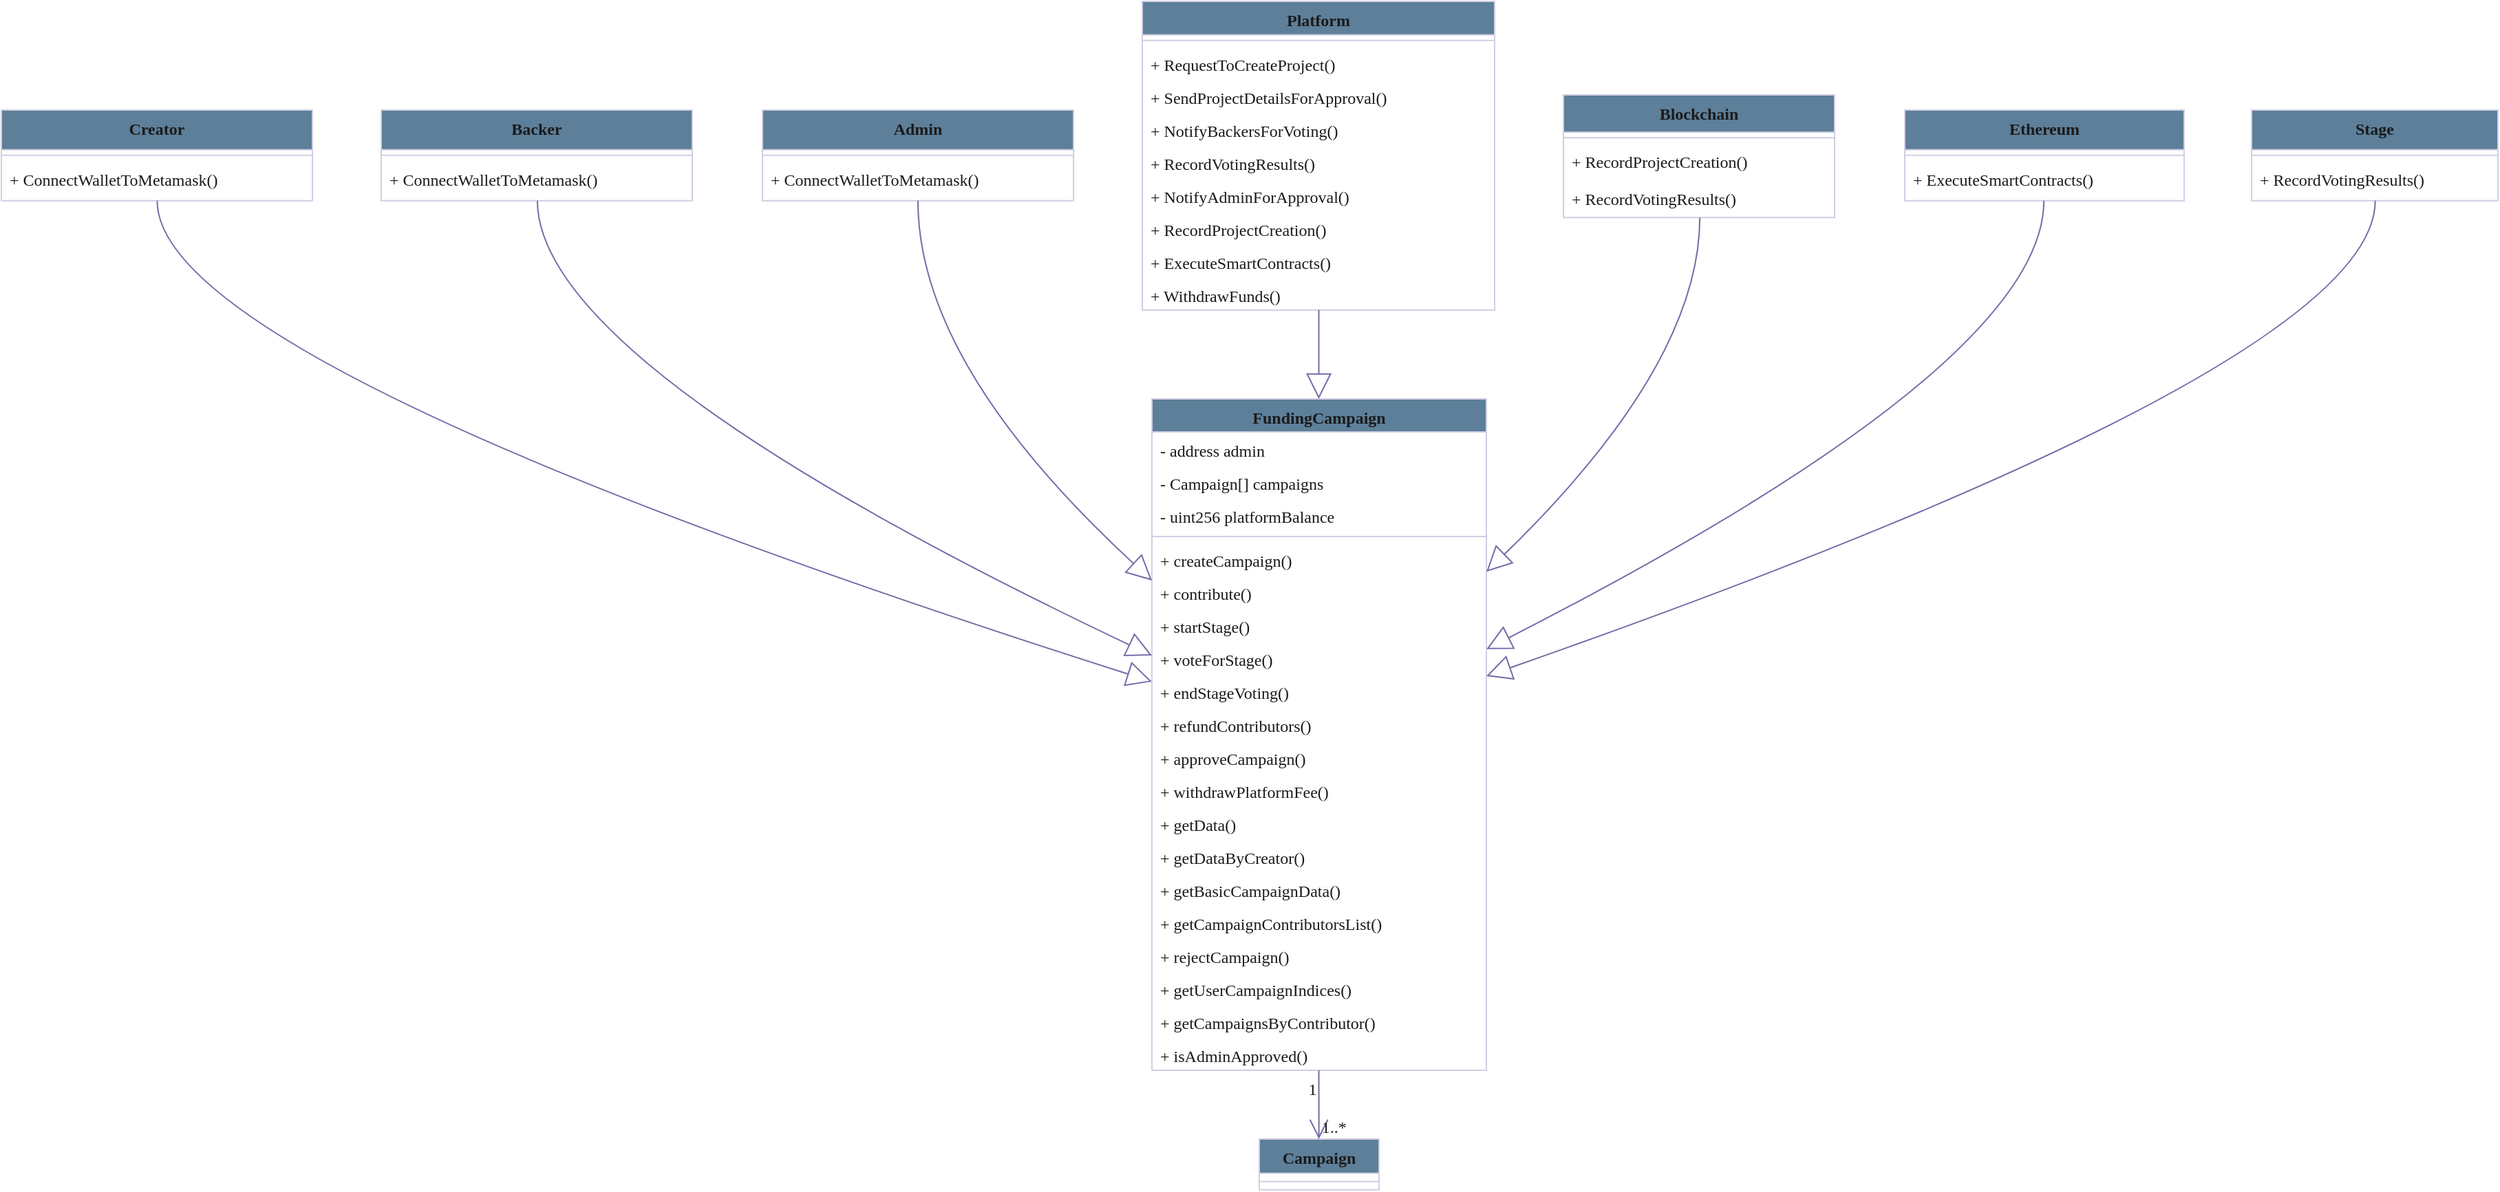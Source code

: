 <mxfile version="24.2.5" type="device">
  <diagram id="C5RBs43oDa-KdzZeNtuy" name="Page-1">
    <mxGraphModel dx="2585" dy="1130" grid="1" gridSize="10" guides="1" tooltips="1" connect="1" arrows="1" fold="1" page="1" pageScale="1" pageWidth="1169" pageHeight="827" math="0" shadow="0">
      <root>
        <mxCell id="WIyWlLk6GJQsqaUBKTNV-0" />
        <mxCell id="WIyWlLk6GJQsqaUBKTNV-1" parent="WIyWlLk6GJQsqaUBKTNV-0" />
        <mxCell id="mVSicSbQPvZCEP8TAuT_-55" value="Creator" style="swimlane;fontStyle=1;align=center;verticalAlign=top;childLayout=stackLayout;horizontal=1;startSize=28.933;horizontalStack=0;resizeParent=1;resizeParentMax=0;resizeLast=0;collapsible=0;marginBottom=0;fontFamily=Times New Roman;labelBackgroundColor=none;fillColor=#5D7F99;strokeColor=#D0CEE2;fontColor=#1A1A1A;rounded=0;" vertex="1" parent="WIyWlLk6GJQsqaUBKTNV-1">
          <mxGeometry x="20" y="499" width="226" height="65.933" as="geometry" />
        </mxCell>
        <mxCell id="mVSicSbQPvZCEP8TAuT_-56" style="line;strokeWidth=1;fillColor=none;align=left;verticalAlign=middle;spacingTop=-1;spacingLeft=3;spacingRight=3;rotatable=0;labelPosition=right;points=[];portConstraint=eastwest;strokeColor=#D0CEE2;fontFamily=Times New Roman;labelBackgroundColor=none;fontColor=#1A1A1A;rounded=0;" vertex="1" parent="mVSicSbQPvZCEP8TAuT_-55">
          <mxGeometry y="28.933" width="226" height="8" as="geometry" />
        </mxCell>
        <mxCell id="mVSicSbQPvZCEP8TAuT_-57" value="+ ConnectWalletToMetamask()" style="text;strokeColor=none;fillColor=none;align=left;verticalAlign=top;spacingLeft=4;spacingRight=4;overflow=hidden;rotatable=0;points=[[0,0.5],[1,0.5]];portConstraint=eastwest;fontFamily=Times New Roman;labelBackgroundColor=none;fontColor=#1A1A1A;rounded=0;" vertex="1" parent="mVSicSbQPvZCEP8TAuT_-55">
          <mxGeometry y="36.933" width="226" height="29" as="geometry" />
        </mxCell>
        <mxCell id="mVSicSbQPvZCEP8TAuT_-58" value="Backer" style="swimlane;fontStyle=1;align=center;verticalAlign=top;childLayout=stackLayout;horizontal=1;startSize=28.933;horizontalStack=0;resizeParent=1;resizeParentMax=0;resizeLast=0;collapsible=0;marginBottom=0;fontFamily=Times New Roman;labelBackgroundColor=none;fillColor=#5D7F99;strokeColor=#D0CEE2;fontColor=#1A1A1A;rounded=0;" vertex="1" parent="WIyWlLk6GJQsqaUBKTNV-1">
          <mxGeometry x="296" y="499" width="226" height="65.933" as="geometry" />
        </mxCell>
        <mxCell id="mVSicSbQPvZCEP8TAuT_-59" style="line;strokeWidth=1;fillColor=none;align=left;verticalAlign=middle;spacingTop=-1;spacingLeft=3;spacingRight=3;rotatable=0;labelPosition=right;points=[];portConstraint=eastwest;strokeColor=#D0CEE2;fontFamily=Times New Roman;labelBackgroundColor=none;fontColor=#1A1A1A;rounded=0;" vertex="1" parent="mVSicSbQPvZCEP8TAuT_-58">
          <mxGeometry y="28.933" width="226" height="8" as="geometry" />
        </mxCell>
        <mxCell id="mVSicSbQPvZCEP8TAuT_-60" value="+ ConnectWalletToMetamask()" style="text;strokeColor=none;fillColor=none;align=left;verticalAlign=top;spacingLeft=4;spacingRight=4;overflow=hidden;rotatable=0;points=[[0,0.5],[1,0.5]];portConstraint=eastwest;fontFamily=Times New Roman;labelBackgroundColor=none;fontColor=#1A1A1A;rounded=0;" vertex="1" parent="mVSicSbQPvZCEP8TAuT_-58">
          <mxGeometry y="36.933" width="226" height="29" as="geometry" />
        </mxCell>
        <mxCell id="mVSicSbQPvZCEP8TAuT_-61" value="Admin" style="swimlane;fontStyle=1;align=center;verticalAlign=top;childLayout=stackLayout;horizontal=1;startSize=28.933;horizontalStack=0;resizeParent=1;resizeParentMax=0;resizeLast=0;collapsible=0;marginBottom=0;fontFamily=Times New Roman;labelBackgroundColor=none;fillColor=#5D7F99;strokeColor=#D0CEE2;fontColor=#1A1A1A;rounded=0;" vertex="1" parent="WIyWlLk6GJQsqaUBKTNV-1">
          <mxGeometry x="573" y="499" width="226" height="65.933" as="geometry" />
        </mxCell>
        <mxCell id="mVSicSbQPvZCEP8TAuT_-62" style="line;strokeWidth=1;fillColor=none;align=left;verticalAlign=middle;spacingTop=-1;spacingLeft=3;spacingRight=3;rotatable=0;labelPosition=right;points=[];portConstraint=eastwest;strokeColor=#D0CEE2;fontFamily=Times New Roman;labelBackgroundColor=none;fontColor=#1A1A1A;rounded=0;" vertex="1" parent="mVSicSbQPvZCEP8TAuT_-61">
          <mxGeometry y="28.933" width="226" height="8" as="geometry" />
        </mxCell>
        <mxCell id="mVSicSbQPvZCEP8TAuT_-63" value="+ ConnectWalletToMetamask()" style="text;strokeColor=none;fillColor=none;align=left;verticalAlign=top;spacingLeft=4;spacingRight=4;overflow=hidden;rotatable=0;points=[[0,0.5],[1,0.5]];portConstraint=eastwest;fontFamily=Times New Roman;labelBackgroundColor=none;fontColor=#1A1A1A;rounded=0;" vertex="1" parent="mVSicSbQPvZCEP8TAuT_-61">
          <mxGeometry y="36.933" width="226" height="29" as="geometry" />
        </mxCell>
        <mxCell id="mVSicSbQPvZCEP8TAuT_-64" value="Platform" style="swimlane;fontStyle=1;align=center;verticalAlign=top;childLayout=stackLayout;horizontal=1;startSize=24.316;horizontalStack=0;resizeParent=1;resizeParentMax=0;resizeLast=0;collapsible=0;marginBottom=0;fontFamily=Times New Roman;labelBackgroundColor=none;fillColor=#5D7F99;strokeColor=#D0CEE2;fontColor=#1A1A1A;rounded=0;" vertex="1" parent="WIyWlLk6GJQsqaUBKTNV-1">
          <mxGeometry x="849" y="420" width="256" height="224.316" as="geometry" />
        </mxCell>
        <mxCell id="mVSicSbQPvZCEP8TAuT_-65" style="line;strokeWidth=1;fillColor=none;align=left;verticalAlign=middle;spacingTop=-1;spacingLeft=3;spacingRight=3;rotatable=0;labelPosition=right;points=[];portConstraint=eastwest;strokeColor=#D0CEE2;fontFamily=Times New Roman;labelBackgroundColor=none;fontColor=#1A1A1A;rounded=0;" vertex="1" parent="mVSicSbQPvZCEP8TAuT_-64">
          <mxGeometry y="24.316" width="256" height="8" as="geometry" />
        </mxCell>
        <mxCell id="mVSicSbQPvZCEP8TAuT_-66" value="+ RequestToCreateProject()" style="text;strokeColor=none;fillColor=none;align=left;verticalAlign=top;spacingLeft=4;spacingRight=4;overflow=hidden;rotatable=0;points=[[0,0.5],[1,0.5]];portConstraint=eastwest;fontFamily=Times New Roman;labelBackgroundColor=none;fontColor=#1A1A1A;rounded=0;" vertex="1" parent="mVSicSbQPvZCEP8TAuT_-64">
          <mxGeometry y="32.316" width="256" height="24" as="geometry" />
        </mxCell>
        <mxCell id="mVSicSbQPvZCEP8TAuT_-67" value="+ SendProjectDetailsForApproval()" style="text;strokeColor=none;fillColor=none;align=left;verticalAlign=top;spacingLeft=4;spacingRight=4;overflow=hidden;rotatable=0;points=[[0,0.5],[1,0.5]];portConstraint=eastwest;fontFamily=Times New Roman;labelBackgroundColor=none;fontColor=#1A1A1A;rounded=0;" vertex="1" parent="mVSicSbQPvZCEP8TAuT_-64">
          <mxGeometry y="56.316" width="256" height="24" as="geometry" />
        </mxCell>
        <mxCell id="mVSicSbQPvZCEP8TAuT_-68" value="+ NotifyBackersForVoting()" style="text;strokeColor=none;fillColor=none;align=left;verticalAlign=top;spacingLeft=4;spacingRight=4;overflow=hidden;rotatable=0;points=[[0,0.5],[1,0.5]];portConstraint=eastwest;fontFamily=Times New Roman;labelBackgroundColor=none;fontColor=#1A1A1A;rounded=0;" vertex="1" parent="mVSicSbQPvZCEP8TAuT_-64">
          <mxGeometry y="80.316" width="256" height="24" as="geometry" />
        </mxCell>
        <mxCell id="mVSicSbQPvZCEP8TAuT_-69" value="+ RecordVotingResults()" style="text;strokeColor=none;fillColor=none;align=left;verticalAlign=top;spacingLeft=4;spacingRight=4;overflow=hidden;rotatable=0;points=[[0,0.5],[1,0.5]];portConstraint=eastwest;fontFamily=Times New Roman;labelBackgroundColor=none;fontColor=#1A1A1A;rounded=0;" vertex="1" parent="mVSicSbQPvZCEP8TAuT_-64">
          <mxGeometry y="104.316" width="256" height="24" as="geometry" />
        </mxCell>
        <mxCell id="mVSicSbQPvZCEP8TAuT_-70" value="+ NotifyAdminForApproval()" style="text;strokeColor=none;fillColor=none;align=left;verticalAlign=top;spacingLeft=4;spacingRight=4;overflow=hidden;rotatable=0;points=[[0,0.5],[1,0.5]];portConstraint=eastwest;fontFamily=Times New Roman;labelBackgroundColor=none;fontColor=#1A1A1A;rounded=0;" vertex="1" parent="mVSicSbQPvZCEP8TAuT_-64">
          <mxGeometry y="128.316" width="256" height="24" as="geometry" />
        </mxCell>
        <mxCell id="mVSicSbQPvZCEP8TAuT_-71" value="+ RecordProjectCreation()" style="text;strokeColor=none;fillColor=none;align=left;verticalAlign=top;spacingLeft=4;spacingRight=4;overflow=hidden;rotatable=0;points=[[0,0.5],[1,0.5]];portConstraint=eastwest;fontFamily=Times New Roman;labelBackgroundColor=none;fontColor=#1A1A1A;rounded=0;" vertex="1" parent="mVSicSbQPvZCEP8TAuT_-64">
          <mxGeometry y="152.316" width="256" height="24" as="geometry" />
        </mxCell>
        <mxCell id="mVSicSbQPvZCEP8TAuT_-72" value="+ ExecuteSmartContracts()" style="text;strokeColor=none;fillColor=none;align=left;verticalAlign=top;spacingLeft=4;spacingRight=4;overflow=hidden;rotatable=0;points=[[0,0.5],[1,0.5]];portConstraint=eastwest;fontFamily=Times New Roman;labelBackgroundColor=none;fontColor=#1A1A1A;rounded=0;" vertex="1" parent="mVSicSbQPvZCEP8TAuT_-64">
          <mxGeometry y="176.316" width="256" height="24" as="geometry" />
        </mxCell>
        <mxCell id="mVSicSbQPvZCEP8TAuT_-73" value="+ WithdrawFunds()" style="text;strokeColor=none;fillColor=none;align=left;verticalAlign=top;spacingLeft=4;spacingRight=4;overflow=hidden;rotatable=0;points=[[0,0.5],[1,0.5]];portConstraint=eastwest;fontFamily=Times New Roman;labelBackgroundColor=none;fontColor=#1A1A1A;rounded=0;" vertex="1" parent="mVSicSbQPvZCEP8TAuT_-64">
          <mxGeometry y="200.316" width="256" height="24" as="geometry" />
        </mxCell>
        <mxCell id="mVSicSbQPvZCEP8TAuT_-74" value="Blockchain" style="swimlane;fontStyle=1;align=center;verticalAlign=top;childLayout=stackLayout;horizontal=1;startSize=27.143;horizontalStack=0;resizeParent=1;resizeParentMax=0;resizeLast=0;collapsible=0;marginBottom=0;fontFamily=Times New Roman;labelBackgroundColor=none;fillColor=#5D7F99;strokeColor=#D0CEE2;fontColor=#1A1A1A;rounded=0;" vertex="1" parent="WIyWlLk6GJQsqaUBKTNV-1">
          <mxGeometry x="1155" y="488" width="197" height="89.143" as="geometry" />
        </mxCell>
        <mxCell id="mVSicSbQPvZCEP8TAuT_-75" style="line;strokeWidth=1;fillColor=none;align=left;verticalAlign=middle;spacingTop=-1;spacingLeft=3;spacingRight=3;rotatable=0;labelPosition=right;points=[];portConstraint=eastwest;strokeColor=#D0CEE2;fontFamily=Times New Roman;labelBackgroundColor=none;fontColor=#1A1A1A;rounded=0;" vertex="1" parent="mVSicSbQPvZCEP8TAuT_-74">
          <mxGeometry y="27.143" width="197" height="8" as="geometry" />
        </mxCell>
        <mxCell id="mVSicSbQPvZCEP8TAuT_-76" value="+ RecordProjectCreation()" style="text;strokeColor=none;fillColor=none;align=left;verticalAlign=top;spacingLeft=4;spacingRight=4;overflow=hidden;rotatable=0;points=[[0,0.5],[1,0.5]];portConstraint=eastwest;fontFamily=Times New Roman;labelBackgroundColor=none;fontColor=#1A1A1A;rounded=0;" vertex="1" parent="mVSicSbQPvZCEP8TAuT_-74">
          <mxGeometry y="35.143" width="197" height="27" as="geometry" />
        </mxCell>
        <mxCell id="mVSicSbQPvZCEP8TAuT_-77" value="+ RecordVotingResults()" style="text;strokeColor=none;fillColor=none;align=left;verticalAlign=top;spacingLeft=4;spacingRight=4;overflow=hidden;rotatable=0;points=[[0,0.5],[1,0.5]];portConstraint=eastwest;fontFamily=Times New Roman;labelBackgroundColor=none;fontColor=#1A1A1A;rounded=0;" vertex="1" parent="mVSicSbQPvZCEP8TAuT_-74">
          <mxGeometry y="62.143" width="197" height="27" as="geometry" />
        </mxCell>
        <mxCell id="mVSicSbQPvZCEP8TAuT_-78" value="Ethereum" style="swimlane;fontStyle=1;align=center;verticalAlign=top;childLayout=stackLayout;horizontal=1;startSize=28.933;horizontalStack=0;resizeParent=1;resizeParentMax=0;resizeLast=0;collapsible=0;marginBottom=0;fontFamily=Times New Roman;labelBackgroundColor=none;fillColor=#5D7F99;strokeColor=#D0CEE2;fontColor=#1A1A1A;rounded=0;" vertex="1" parent="WIyWlLk6GJQsqaUBKTNV-1">
          <mxGeometry x="1403" y="499" width="203" height="65.933" as="geometry" />
        </mxCell>
        <mxCell id="mVSicSbQPvZCEP8TAuT_-79" style="line;strokeWidth=1;fillColor=none;align=left;verticalAlign=middle;spacingTop=-1;spacingLeft=3;spacingRight=3;rotatable=0;labelPosition=right;points=[];portConstraint=eastwest;strokeColor=#D0CEE2;fontFamily=Times New Roman;labelBackgroundColor=none;fontColor=#1A1A1A;rounded=0;" vertex="1" parent="mVSicSbQPvZCEP8TAuT_-78">
          <mxGeometry y="28.933" width="203" height="8" as="geometry" />
        </mxCell>
        <mxCell id="mVSicSbQPvZCEP8TAuT_-80" value="+ ExecuteSmartContracts()" style="text;strokeColor=none;fillColor=none;align=left;verticalAlign=top;spacingLeft=4;spacingRight=4;overflow=hidden;rotatable=0;points=[[0,0.5],[1,0.5]];portConstraint=eastwest;fontFamily=Times New Roman;labelBackgroundColor=none;fontColor=#1A1A1A;rounded=0;" vertex="1" parent="mVSicSbQPvZCEP8TAuT_-78">
          <mxGeometry y="36.933" width="203" height="29" as="geometry" />
        </mxCell>
        <mxCell id="mVSicSbQPvZCEP8TAuT_-81" value="Stage" style="swimlane;fontStyle=1;align=center;verticalAlign=top;childLayout=stackLayout;horizontal=1;startSize=28.933;horizontalStack=0;resizeParent=1;resizeParentMax=0;resizeLast=0;collapsible=0;marginBottom=0;fontFamily=Times New Roman;labelBackgroundColor=none;fillColor=#5D7F99;strokeColor=#D0CEE2;fontColor=#1A1A1A;rounded=0;" vertex="1" parent="WIyWlLk6GJQsqaUBKTNV-1">
          <mxGeometry x="1655" y="499" width="179" height="65.933" as="geometry" />
        </mxCell>
        <mxCell id="mVSicSbQPvZCEP8TAuT_-82" style="line;strokeWidth=1;fillColor=none;align=left;verticalAlign=middle;spacingTop=-1;spacingLeft=3;spacingRight=3;rotatable=0;labelPosition=right;points=[];portConstraint=eastwest;strokeColor=#D0CEE2;fontFamily=Times New Roman;labelBackgroundColor=none;fontColor=#1A1A1A;rounded=0;" vertex="1" parent="mVSicSbQPvZCEP8TAuT_-81">
          <mxGeometry y="28.933" width="179" height="8" as="geometry" />
        </mxCell>
        <mxCell id="mVSicSbQPvZCEP8TAuT_-83" value="+ RecordVotingResults()" style="text;strokeColor=none;fillColor=none;align=left;verticalAlign=top;spacingLeft=4;spacingRight=4;overflow=hidden;rotatable=0;points=[[0,0.5],[1,0.5]];portConstraint=eastwest;fontFamily=Times New Roman;labelBackgroundColor=none;fontColor=#1A1A1A;rounded=0;" vertex="1" parent="mVSicSbQPvZCEP8TAuT_-81">
          <mxGeometry y="36.933" width="179" height="29" as="geometry" />
        </mxCell>
        <mxCell id="mVSicSbQPvZCEP8TAuT_-84" value="FundingCampaign" style="swimlane;fontStyle=1;align=center;verticalAlign=top;childLayout=stackLayout;horizontal=1;startSize=24.017;horizontalStack=0;resizeParent=1;resizeParentMax=0;resizeLast=0;collapsible=0;marginBottom=0;fontFamily=Times New Roman;labelBackgroundColor=none;fillColor=#5D7F99;strokeColor=#D0CEE2;fontColor=#1A1A1A;rounded=0;" vertex="1" parent="WIyWlLk6GJQsqaUBKTNV-1">
          <mxGeometry x="856" y="709" width="243" height="488.017" as="geometry" />
        </mxCell>
        <mxCell id="mVSicSbQPvZCEP8TAuT_-85" value="- address admin" style="text;strokeColor=none;fillColor=none;align=left;verticalAlign=top;spacingLeft=4;spacingRight=4;overflow=hidden;rotatable=0;points=[[0,0.5],[1,0.5]];portConstraint=eastwest;fontFamily=Times New Roman;labelBackgroundColor=none;fontColor=#1A1A1A;rounded=0;" vertex="1" parent="mVSicSbQPvZCEP8TAuT_-84">
          <mxGeometry y="24.017" width="243" height="24" as="geometry" />
        </mxCell>
        <mxCell id="mVSicSbQPvZCEP8TAuT_-86" value="- Campaign[] campaigns" style="text;strokeColor=none;fillColor=none;align=left;verticalAlign=top;spacingLeft=4;spacingRight=4;overflow=hidden;rotatable=0;points=[[0,0.5],[1,0.5]];portConstraint=eastwest;fontFamily=Times New Roman;labelBackgroundColor=none;fontColor=#1A1A1A;rounded=0;" vertex="1" parent="mVSicSbQPvZCEP8TAuT_-84">
          <mxGeometry y="48.017" width="243" height="24" as="geometry" />
        </mxCell>
        <mxCell id="mVSicSbQPvZCEP8TAuT_-87" value="- uint256 platformBalance" style="text;strokeColor=none;fillColor=none;align=left;verticalAlign=top;spacingLeft=4;spacingRight=4;overflow=hidden;rotatable=0;points=[[0,0.5],[1,0.5]];portConstraint=eastwest;fontFamily=Times New Roman;labelBackgroundColor=none;fontColor=#1A1A1A;rounded=0;" vertex="1" parent="mVSicSbQPvZCEP8TAuT_-84">
          <mxGeometry y="72.017" width="243" height="24" as="geometry" />
        </mxCell>
        <mxCell id="mVSicSbQPvZCEP8TAuT_-88" style="line;strokeWidth=1;fillColor=none;align=left;verticalAlign=middle;spacingTop=-1;spacingLeft=3;spacingRight=3;rotatable=0;labelPosition=right;points=[];portConstraint=eastwest;strokeColor=#D0CEE2;fontFamily=Times New Roman;labelBackgroundColor=none;fontColor=#1A1A1A;rounded=0;" vertex="1" parent="mVSicSbQPvZCEP8TAuT_-84">
          <mxGeometry y="96.017" width="243" height="8" as="geometry" />
        </mxCell>
        <mxCell id="mVSicSbQPvZCEP8TAuT_-89" value="+ createCampaign()" style="text;strokeColor=none;fillColor=none;align=left;verticalAlign=top;spacingLeft=4;spacingRight=4;overflow=hidden;rotatable=0;points=[[0,0.5],[1,0.5]];portConstraint=eastwest;fontFamily=Times New Roman;labelBackgroundColor=none;fontColor=#1A1A1A;rounded=0;" vertex="1" parent="mVSicSbQPvZCEP8TAuT_-84">
          <mxGeometry y="104.017" width="243" height="24" as="geometry" />
        </mxCell>
        <mxCell id="mVSicSbQPvZCEP8TAuT_-90" value="+ contribute()" style="text;strokeColor=none;fillColor=none;align=left;verticalAlign=top;spacingLeft=4;spacingRight=4;overflow=hidden;rotatable=0;points=[[0,0.5],[1,0.5]];portConstraint=eastwest;fontFamily=Times New Roman;labelBackgroundColor=none;fontColor=#1A1A1A;rounded=0;" vertex="1" parent="mVSicSbQPvZCEP8TAuT_-84">
          <mxGeometry y="128.017" width="243" height="24" as="geometry" />
        </mxCell>
        <mxCell id="mVSicSbQPvZCEP8TAuT_-91" value="+ startStage()" style="text;strokeColor=none;fillColor=none;align=left;verticalAlign=top;spacingLeft=4;spacingRight=4;overflow=hidden;rotatable=0;points=[[0,0.5],[1,0.5]];portConstraint=eastwest;fontFamily=Times New Roman;labelBackgroundColor=none;fontColor=#1A1A1A;rounded=0;" vertex="1" parent="mVSicSbQPvZCEP8TAuT_-84">
          <mxGeometry y="152.017" width="243" height="24" as="geometry" />
        </mxCell>
        <mxCell id="mVSicSbQPvZCEP8TAuT_-92" value="+ voteForStage()" style="text;strokeColor=none;fillColor=none;align=left;verticalAlign=top;spacingLeft=4;spacingRight=4;overflow=hidden;rotatable=0;points=[[0,0.5],[1,0.5]];portConstraint=eastwest;fontFamily=Times New Roman;labelBackgroundColor=none;fontColor=#1A1A1A;rounded=0;" vertex="1" parent="mVSicSbQPvZCEP8TAuT_-84">
          <mxGeometry y="176.017" width="243" height="24" as="geometry" />
        </mxCell>
        <mxCell id="mVSicSbQPvZCEP8TAuT_-93" value="+ endStageVoting()" style="text;strokeColor=none;fillColor=none;align=left;verticalAlign=top;spacingLeft=4;spacingRight=4;overflow=hidden;rotatable=0;points=[[0,0.5],[1,0.5]];portConstraint=eastwest;fontFamily=Times New Roman;labelBackgroundColor=none;fontColor=#1A1A1A;rounded=0;" vertex="1" parent="mVSicSbQPvZCEP8TAuT_-84">
          <mxGeometry y="200.017" width="243" height="24" as="geometry" />
        </mxCell>
        <mxCell id="mVSicSbQPvZCEP8TAuT_-94" value="+ refundContributors()" style="text;strokeColor=none;fillColor=none;align=left;verticalAlign=top;spacingLeft=4;spacingRight=4;overflow=hidden;rotatable=0;points=[[0,0.5],[1,0.5]];portConstraint=eastwest;fontFamily=Times New Roman;labelBackgroundColor=none;fontColor=#1A1A1A;rounded=0;" vertex="1" parent="mVSicSbQPvZCEP8TAuT_-84">
          <mxGeometry y="224.017" width="243" height="24" as="geometry" />
        </mxCell>
        <mxCell id="mVSicSbQPvZCEP8TAuT_-95" value="+ approveCampaign()" style="text;strokeColor=none;fillColor=none;align=left;verticalAlign=top;spacingLeft=4;spacingRight=4;overflow=hidden;rotatable=0;points=[[0,0.5],[1,0.5]];portConstraint=eastwest;fontFamily=Times New Roman;labelBackgroundColor=none;fontColor=#1A1A1A;rounded=0;" vertex="1" parent="mVSicSbQPvZCEP8TAuT_-84">
          <mxGeometry y="248.017" width="243" height="24" as="geometry" />
        </mxCell>
        <mxCell id="mVSicSbQPvZCEP8TAuT_-96" value="+ withdrawPlatformFee()" style="text;strokeColor=none;fillColor=none;align=left;verticalAlign=top;spacingLeft=4;spacingRight=4;overflow=hidden;rotatable=0;points=[[0,0.5],[1,0.5]];portConstraint=eastwest;fontFamily=Times New Roman;labelBackgroundColor=none;fontColor=#1A1A1A;rounded=0;" vertex="1" parent="mVSicSbQPvZCEP8TAuT_-84">
          <mxGeometry y="272.017" width="243" height="24" as="geometry" />
        </mxCell>
        <mxCell id="mVSicSbQPvZCEP8TAuT_-97" value="+ getData()" style="text;strokeColor=none;fillColor=none;align=left;verticalAlign=top;spacingLeft=4;spacingRight=4;overflow=hidden;rotatable=0;points=[[0,0.5],[1,0.5]];portConstraint=eastwest;fontFamily=Times New Roman;labelBackgroundColor=none;fontColor=#1A1A1A;rounded=0;" vertex="1" parent="mVSicSbQPvZCEP8TAuT_-84">
          <mxGeometry y="296.017" width="243" height="24" as="geometry" />
        </mxCell>
        <mxCell id="mVSicSbQPvZCEP8TAuT_-98" value="+ getDataByCreator()" style="text;strokeColor=none;fillColor=none;align=left;verticalAlign=top;spacingLeft=4;spacingRight=4;overflow=hidden;rotatable=0;points=[[0,0.5],[1,0.5]];portConstraint=eastwest;fontFamily=Times New Roman;labelBackgroundColor=none;fontColor=#1A1A1A;rounded=0;" vertex="1" parent="mVSicSbQPvZCEP8TAuT_-84">
          <mxGeometry y="320.017" width="243" height="24" as="geometry" />
        </mxCell>
        <mxCell id="mVSicSbQPvZCEP8TAuT_-99" value="+ getBasicCampaignData()" style="text;strokeColor=none;fillColor=none;align=left;verticalAlign=top;spacingLeft=4;spacingRight=4;overflow=hidden;rotatable=0;points=[[0,0.5],[1,0.5]];portConstraint=eastwest;fontFamily=Times New Roman;labelBackgroundColor=none;fontColor=#1A1A1A;rounded=0;" vertex="1" parent="mVSicSbQPvZCEP8TAuT_-84">
          <mxGeometry y="344.017" width="243" height="24" as="geometry" />
        </mxCell>
        <mxCell id="mVSicSbQPvZCEP8TAuT_-100" value="+ getCampaignContributorsList()" style="text;strokeColor=none;fillColor=none;align=left;verticalAlign=top;spacingLeft=4;spacingRight=4;overflow=hidden;rotatable=0;points=[[0,0.5],[1,0.5]];portConstraint=eastwest;fontFamily=Times New Roman;labelBackgroundColor=none;fontColor=#1A1A1A;rounded=0;" vertex="1" parent="mVSicSbQPvZCEP8TAuT_-84">
          <mxGeometry y="368.017" width="243" height="24" as="geometry" />
        </mxCell>
        <mxCell id="mVSicSbQPvZCEP8TAuT_-101" value="+ rejectCampaign()" style="text;strokeColor=none;fillColor=none;align=left;verticalAlign=top;spacingLeft=4;spacingRight=4;overflow=hidden;rotatable=0;points=[[0,0.5],[1,0.5]];portConstraint=eastwest;fontFamily=Times New Roman;labelBackgroundColor=none;fontColor=#1A1A1A;rounded=0;" vertex="1" parent="mVSicSbQPvZCEP8TAuT_-84">
          <mxGeometry y="392.017" width="243" height="24" as="geometry" />
        </mxCell>
        <mxCell id="mVSicSbQPvZCEP8TAuT_-102" value="+ getUserCampaignIndices()" style="text;strokeColor=none;fillColor=none;align=left;verticalAlign=top;spacingLeft=4;spacingRight=4;overflow=hidden;rotatable=0;points=[[0,0.5],[1,0.5]];portConstraint=eastwest;fontFamily=Times New Roman;labelBackgroundColor=none;fontColor=#1A1A1A;rounded=0;" vertex="1" parent="mVSicSbQPvZCEP8TAuT_-84">
          <mxGeometry y="416.017" width="243" height="24" as="geometry" />
        </mxCell>
        <mxCell id="mVSicSbQPvZCEP8TAuT_-103" value="+ getCampaignsByContributor()" style="text;strokeColor=none;fillColor=none;align=left;verticalAlign=top;spacingLeft=4;spacingRight=4;overflow=hidden;rotatable=0;points=[[0,0.5],[1,0.5]];portConstraint=eastwest;fontFamily=Times New Roman;labelBackgroundColor=none;fontColor=#1A1A1A;rounded=0;" vertex="1" parent="mVSicSbQPvZCEP8TAuT_-84">
          <mxGeometry y="440.017" width="243" height="24" as="geometry" />
        </mxCell>
        <mxCell id="mVSicSbQPvZCEP8TAuT_-104" value="+ isAdminApproved()" style="text;strokeColor=none;fillColor=none;align=left;verticalAlign=top;spacingLeft=4;spacingRight=4;overflow=hidden;rotatable=0;points=[[0,0.5],[1,0.5]];portConstraint=eastwest;fontFamily=Times New Roman;labelBackgroundColor=none;fontColor=#1A1A1A;rounded=0;" vertex="1" parent="mVSicSbQPvZCEP8TAuT_-84">
          <mxGeometry y="464.017" width="243" height="24" as="geometry" />
        </mxCell>
        <mxCell id="mVSicSbQPvZCEP8TAuT_-105" value="Campaign" style="swimlane;fontStyle=1;align=center;verticalAlign=top;childLayout=stackLayout;horizontal=1;startSize=24.833;horizontalStack=0;resizeParent=1;resizeParentMax=0;resizeLast=0;collapsible=0;marginBottom=0;fontFamily=Times New Roman;labelBackgroundColor=none;fillColor=#5D7F99;strokeColor=#D0CEE2;fontColor=#1A1A1A;rounded=0;" vertex="1" parent="WIyWlLk6GJQsqaUBKTNV-1">
          <mxGeometry x="934" y="1247" width="87" height="36.833" as="geometry" />
        </mxCell>
        <mxCell id="mVSicSbQPvZCEP8TAuT_-106" style="line;strokeWidth=1;fillColor=none;align=left;verticalAlign=middle;spacingTop=-1;spacingLeft=3;spacingRight=3;rotatable=0;labelPosition=right;points=[];portConstraint=eastwest;strokeColor=#D0CEE2;fontFamily=Times New Roman;labelBackgroundColor=none;fontColor=#1A1A1A;rounded=0;" vertex="1" parent="mVSicSbQPvZCEP8TAuT_-105">
          <mxGeometry y="24.833" width="87" height="12" as="geometry" />
        </mxCell>
        <mxCell id="mVSicSbQPvZCEP8TAuT_-107" value="" style="curved=1;startArrow=none;endArrow=block;endSize=16;endFill=0;exitX=0.501;exitY=1.008;entryX=-0.001;entryY=0.421;rounded=0;fontFamily=Times New Roman;labelBackgroundColor=none;strokeColor=#736CA8;fontColor=default;" edge="1" parent="WIyWlLk6GJQsqaUBKTNV-1" source="mVSicSbQPvZCEP8TAuT_-55" target="mVSicSbQPvZCEP8TAuT_-84">
          <mxGeometry relative="1" as="geometry">
            <Array as="points">
              <mxPoint x="133" y="684" />
            </Array>
          </mxGeometry>
        </mxCell>
        <mxCell id="mVSicSbQPvZCEP8TAuT_-108" value="" style="curved=1;startArrow=none;endArrow=block;endSize=16;endFill=0;exitX=0.502;exitY=1.008;entryX=-0.001;entryY=0.382;rounded=0;fontFamily=Times New Roman;labelBackgroundColor=none;strokeColor=#736CA8;fontColor=default;" edge="1" parent="WIyWlLk6GJQsqaUBKTNV-1" source="mVSicSbQPvZCEP8TAuT_-58" target="mVSicSbQPvZCEP8TAuT_-84">
          <mxGeometry relative="1" as="geometry">
            <Array as="points">
              <mxPoint x="410" y="684" />
            </Array>
          </mxGeometry>
        </mxCell>
        <mxCell id="mVSicSbQPvZCEP8TAuT_-109" value="" style="curved=1;startArrow=none;endArrow=block;endSize=16;endFill=0;exitX=0.5;exitY=1.008;entryX=-0.001;entryY=0.27;rounded=0;fontFamily=Times New Roman;labelBackgroundColor=none;strokeColor=#736CA8;fontColor=default;" edge="1" parent="WIyWlLk6GJQsqaUBKTNV-1" source="mVSicSbQPvZCEP8TAuT_-61" target="mVSicSbQPvZCEP8TAuT_-84">
          <mxGeometry relative="1" as="geometry">
            <Array as="points">
              <mxPoint x="686" y="684" />
            </Array>
          </mxGeometry>
        </mxCell>
        <mxCell id="mVSicSbQPvZCEP8TAuT_-110" value="" style="curved=1;startArrow=none;endArrow=open;endSize=12;exitX=0.499;exitY=1.001;entryX=0.498;entryY=0.006;rounded=0;fontFamily=Times New Roman;labelBackgroundColor=none;strokeColor=#736CA8;fontColor=default;" edge="1" parent="WIyWlLk6GJQsqaUBKTNV-1" source="mVSicSbQPvZCEP8TAuT_-84" target="mVSicSbQPvZCEP8TAuT_-105">
          <mxGeometry relative="1" as="geometry">
            <Array as="points" />
          </mxGeometry>
        </mxCell>
        <mxCell id="mVSicSbQPvZCEP8TAuT_-111" value="1" style="edgeLabel;resizable=0;labelBackgroundColor=none;fontSize=12;align=right;verticalAlign=top;fontFamily=Times New Roman;fontColor=#1A1A1A;rounded=0;" vertex="1" parent="mVSicSbQPvZCEP8TAuT_-110">
          <mxGeometry x="-1" relative="1" as="geometry" />
        </mxCell>
        <mxCell id="mVSicSbQPvZCEP8TAuT_-112" value="1..*" style="edgeLabel;resizable=0;labelBackgroundColor=none;fontSize=12;align=left;verticalAlign=bottom;fontFamily=Times New Roman;fontColor=#1A1A1A;rounded=0;" vertex="1" parent="mVSicSbQPvZCEP8TAuT_-110">
          <mxGeometry x="1" relative="1" as="geometry" />
        </mxCell>
        <mxCell id="mVSicSbQPvZCEP8TAuT_-113" value="" style="curved=1;startArrow=none;endArrow=block;endSize=16;endFill=0;exitX=0.501;exitY=1.0;entryX=0.499;entryY=3.127e-8;rounded=0;fontFamily=Times New Roman;labelBackgroundColor=none;strokeColor=#736CA8;fontColor=default;" edge="1" parent="WIyWlLk6GJQsqaUBKTNV-1" source="mVSicSbQPvZCEP8TAuT_-64" target="mVSicSbQPvZCEP8TAuT_-84">
          <mxGeometry relative="1" as="geometry">
            <Array as="points" />
          </mxGeometry>
        </mxCell>
        <mxCell id="mVSicSbQPvZCEP8TAuT_-114" value="" style="curved=1;startArrow=none;endArrow=block;endSize=16;endFill=0;exitX=0.503;exitY=1.0;entryX=0.999;entryY=0.258;rounded=0;fontFamily=Times New Roman;labelBackgroundColor=none;strokeColor=#736CA8;fontColor=default;" edge="1" parent="WIyWlLk6GJQsqaUBKTNV-1" source="mVSicSbQPvZCEP8TAuT_-74" target="mVSicSbQPvZCEP8TAuT_-84">
          <mxGeometry relative="1" as="geometry">
            <Array as="points">
              <mxPoint x="1254" y="684" />
            </Array>
          </mxGeometry>
        </mxCell>
        <mxCell id="mVSicSbQPvZCEP8TAuT_-115" value="" style="curved=1;startArrow=none;endArrow=block;endSize=16;endFill=0;exitX=0.498;exitY=1.008;entryX=0.999;entryY=0.373;rounded=0;fontFamily=Times New Roman;labelBackgroundColor=none;strokeColor=#736CA8;fontColor=default;" edge="1" parent="WIyWlLk6GJQsqaUBKTNV-1" source="mVSicSbQPvZCEP8TAuT_-78" target="mVSicSbQPvZCEP8TAuT_-84">
          <mxGeometry relative="1" as="geometry">
            <Array as="points">
              <mxPoint x="1504" y="684" />
            </Array>
          </mxGeometry>
        </mxCell>
        <mxCell id="mVSicSbQPvZCEP8TAuT_-116" value="" style="curved=1;startArrow=none;endArrow=block;endSize=16;endFill=0;exitX=0.502;exitY=1.008;entryX=0.999;entryY=0.413;rounded=0;fontFamily=Times New Roman;labelBackgroundColor=none;strokeColor=#736CA8;fontColor=default;" edge="1" parent="WIyWlLk6GJQsqaUBKTNV-1" source="mVSicSbQPvZCEP8TAuT_-81" target="mVSicSbQPvZCEP8TAuT_-84">
          <mxGeometry relative="1" as="geometry">
            <Array as="points">
              <mxPoint x="1745" y="684" />
            </Array>
          </mxGeometry>
        </mxCell>
      </root>
    </mxGraphModel>
  </diagram>
</mxfile>
